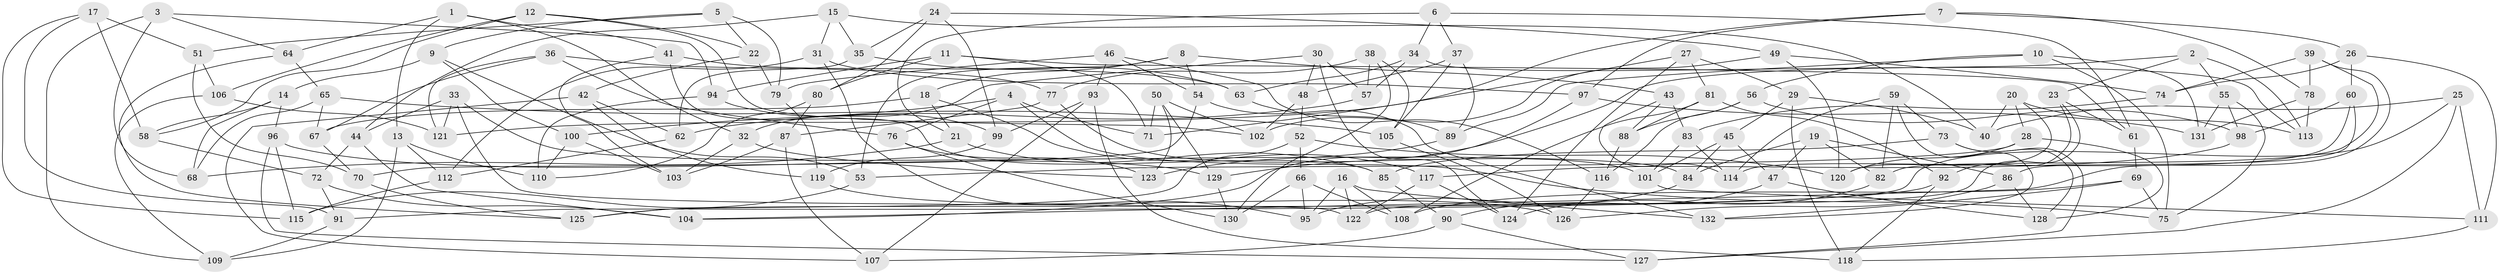 // Generated by graph-tools (version 1.1) at 2025/26/03/09/25 03:26:59]
// undirected, 132 vertices, 264 edges
graph export_dot {
graph [start="1"]
  node [color=gray90,style=filled];
  1;
  2;
  3;
  4;
  5;
  6;
  7;
  8;
  9;
  10;
  11;
  12;
  13;
  14;
  15;
  16;
  17;
  18;
  19;
  20;
  21;
  22;
  23;
  24;
  25;
  26;
  27;
  28;
  29;
  30;
  31;
  32;
  33;
  34;
  35;
  36;
  37;
  38;
  39;
  40;
  41;
  42;
  43;
  44;
  45;
  46;
  47;
  48;
  49;
  50;
  51;
  52;
  53;
  54;
  55;
  56;
  57;
  58;
  59;
  60;
  61;
  62;
  63;
  64;
  65;
  66;
  67;
  68;
  69;
  70;
  71;
  72;
  73;
  74;
  75;
  76;
  77;
  78;
  79;
  80;
  81;
  82;
  83;
  84;
  85;
  86;
  87;
  88;
  89;
  90;
  91;
  92;
  93;
  94;
  95;
  96;
  97;
  98;
  99;
  100;
  101;
  102;
  103;
  104;
  105;
  106;
  107;
  108;
  109;
  110;
  111;
  112;
  113;
  114;
  115;
  116;
  117;
  118;
  119;
  120;
  121;
  122;
  123;
  124;
  125;
  126;
  127;
  128;
  129;
  130;
  131;
  132;
  1 -- 32;
  1 -- 41;
  1 -- 64;
  1 -- 13;
  2 -- 55;
  2 -- 129;
  2 -- 23;
  2 -- 113;
  3 -- 64;
  3 -- 109;
  3 -- 94;
  3 -- 68;
  4 -- 75;
  4 -- 100;
  4 -- 71;
  4 -- 76;
  5 -- 79;
  5 -- 22;
  5 -- 9;
  5 -- 51;
  6 -- 21;
  6 -- 34;
  6 -- 37;
  6 -- 61;
  7 -- 26;
  7 -- 121;
  7 -- 78;
  7 -- 97;
  8 -- 43;
  8 -- 53;
  8 -- 54;
  8 -- 18;
  9 -- 53;
  9 -- 14;
  9 -- 100;
  10 -- 131;
  10 -- 56;
  10 -- 89;
  10 -- 75;
  11 -- 61;
  11 -- 80;
  11 -- 71;
  11 -- 94;
  12 -- 58;
  12 -- 106;
  12 -- 22;
  12 -- 102;
  13 -- 112;
  13 -- 110;
  13 -- 109;
  14 -- 58;
  14 -- 68;
  14 -- 96;
  15 -- 35;
  15 -- 40;
  15 -- 31;
  15 -- 44;
  16 -- 108;
  16 -- 122;
  16 -- 132;
  16 -- 95;
  17 -- 51;
  17 -- 91;
  17 -- 58;
  17 -- 115;
  18 -- 21;
  18 -- 67;
  18 -- 117;
  19 -- 47;
  19 -- 84;
  19 -- 82;
  19 -- 86;
  20 -- 40;
  20 -- 28;
  20 -- 113;
  20 -- 120;
  21 -- 85;
  21 -- 68;
  22 -- 42;
  22 -- 79;
  23 -- 122;
  23 -- 61;
  23 -- 92;
  24 -- 80;
  24 -- 49;
  24 -- 99;
  24 -- 35;
  25 -- 127;
  25 -- 111;
  25 -- 40;
  25 -- 91;
  26 -- 60;
  26 -- 111;
  26 -- 74;
  27 -- 71;
  27 -- 81;
  27 -- 29;
  27 -- 124;
  28 -- 128;
  28 -- 53;
  28 -- 120;
  29 -- 118;
  29 -- 40;
  29 -- 45;
  30 -- 124;
  30 -- 57;
  30 -- 32;
  30 -- 48;
  31 -- 112;
  31 -- 95;
  31 -- 97;
  32 -- 123;
  32 -- 103;
  33 -- 44;
  33 -- 121;
  33 -- 122;
  33 -- 84;
  34 -- 63;
  34 -- 57;
  34 -- 113;
  35 -- 63;
  35 -- 62;
  36 -- 76;
  36 -- 77;
  36 -- 121;
  36 -- 67;
  37 -- 48;
  37 -- 89;
  37 -- 105;
  38 -- 105;
  38 -- 77;
  38 -- 57;
  38 -- 130;
  39 -- 82;
  39 -- 74;
  39 -- 78;
  39 -- 104;
  41 -- 63;
  41 -- 85;
  41 -- 103;
  42 -- 107;
  42 -- 119;
  42 -- 62;
  43 -- 114;
  43 -- 88;
  43 -- 83;
  44 -- 72;
  44 -- 104;
  45 -- 47;
  45 -- 101;
  45 -- 84;
  46 -- 116;
  46 -- 79;
  46 -- 54;
  46 -- 93;
  47 -- 128;
  47 -- 90;
  48 -- 52;
  48 -- 102;
  49 -- 74;
  49 -- 120;
  49 -- 102;
  50 -- 71;
  50 -- 123;
  50 -- 102;
  50 -- 129;
  51 -- 70;
  51 -- 106;
  52 -- 66;
  52 -- 125;
  52 -- 120;
  53 -- 115;
  54 -- 132;
  54 -- 70;
  55 -- 98;
  55 -- 131;
  55 -- 75;
  56 -- 98;
  56 -- 116;
  56 -- 88;
  57 -- 62;
  58 -- 72;
  59 -- 73;
  59 -- 132;
  59 -- 114;
  59 -- 82;
  60 -- 98;
  60 -- 86;
  60 -- 114;
  61 -- 69;
  62 -- 112;
  63 -- 89;
  64 -- 65;
  64 -- 125;
  65 -- 68;
  65 -- 105;
  65 -- 67;
  66 -- 130;
  66 -- 108;
  66 -- 95;
  67 -- 70;
  69 -- 108;
  69 -- 132;
  69 -- 75;
  70 -- 125;
  72 -- 91;
  72 -- 104;
  73 -- 128;
  73 -- 127;
  73 -- 85;
  74 -- 83;
  76 -- 123;
  76 -- 130;
  77 -- 101;
  77 -- 87;
  78 -- 113;
  78 -- 131;
  79 -- 119;
  80 -- 87;
  80 -- 110;
  81 -- 108;
  81 -- 88;
  81 -- 92;
  82 -- 124;
  83 -- 114;
  83 -- 101;
  84 -- 95;
  85 -- 90;
  86 -- 128;
  86 -- 126;
  87 -- 103;
  87 -- 107;
  88 -- 116;
  89 -- 123;
  90 -- 107;
  90 -- 127;
  91 -- 109;
  92 -- 125;
  92 -- 118;
  93 -- 107;
  93 -- 99;
  93 -- 118;
  94 -- 110;
  94 -- 99;
  96 -- 115;
  96 -- 127;
  96 -- 129;
  97 -- 104;
  97 -- 131;
  98 -- 117;
  99 -- 119;
  100 -- 103;
  100 -- 110;
  101 -- 111;
  105 -- 126;
  106 -- 109;
  106 -- 121;
  111 -- 118;
  112 -- 115;
  116 -- 126;
  117 -- 124;
  117 -- 122;
  119 -- 126;
  129 -- 130;
}
